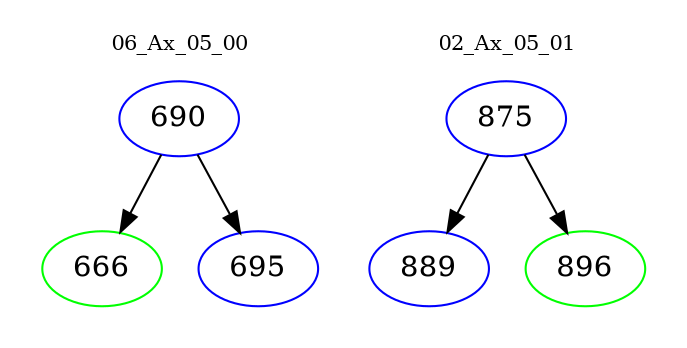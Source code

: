 digraph{
subgraph cluster_0 {
color = white
label = "06_Ax_05_00";
fontsize=10;
T0_690 [label="690", color="blue"]
T0_690 -> T0_666 [color="black"]
T0_666 [label="666", color="green"]
T0_690 -> T0_695 [color="black"]
T0_695 [label="695", color="blue"]
}
subgraph cluster_1 {
color = white
label = "02_Ax_05_01";
fontsize=10;
T1_875 [label="875", color="blue"]
T1_875 -> T1_889 [color="black"]
T1_889 [label="889", color="blue"]
T1_875 -> T1_896 [color="black"]
T1_896 [label="896", color="green"]
}
}
